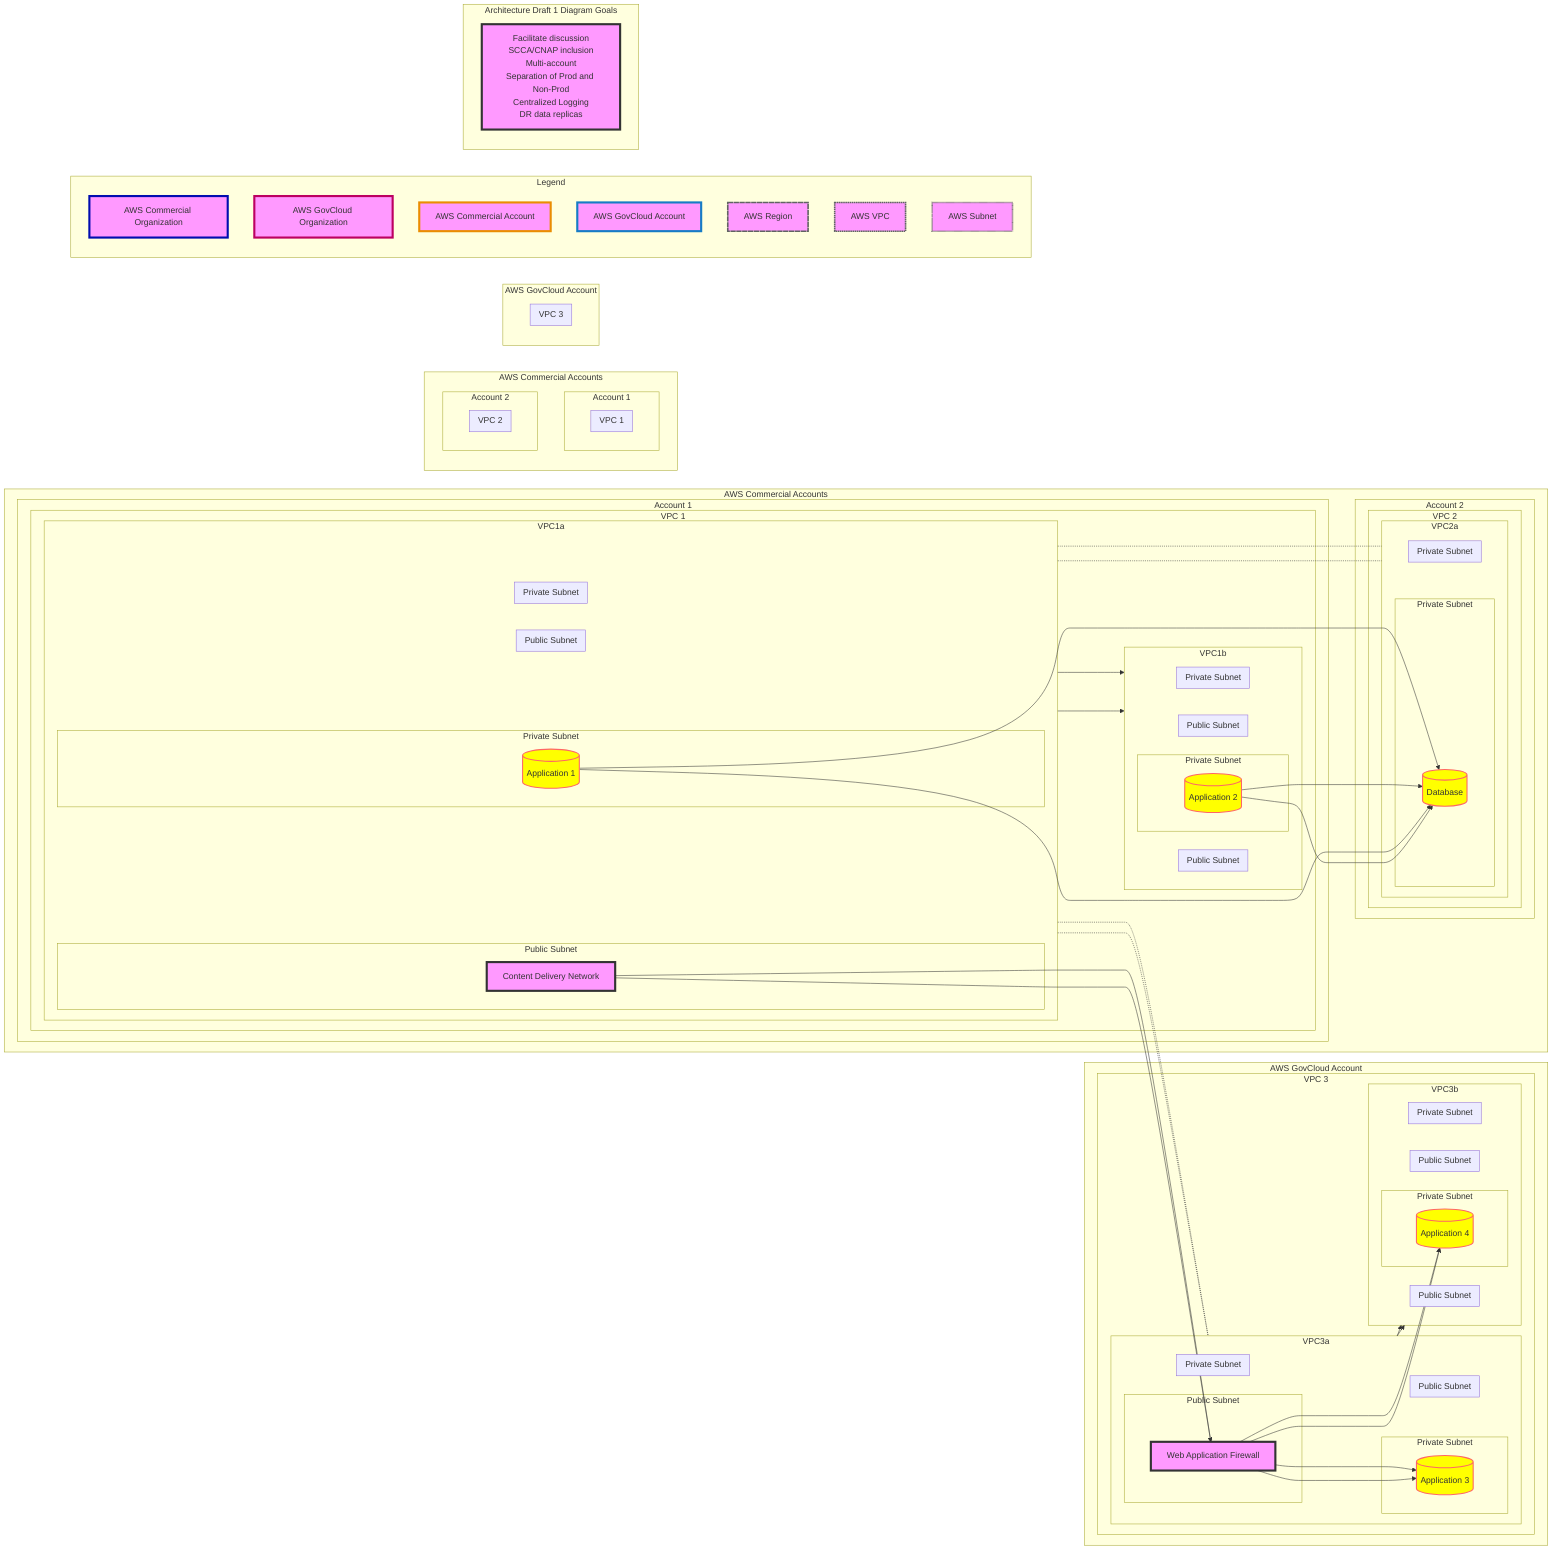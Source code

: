 %%title: High Level Network Diagram

graph LR

%%style
classDef govAcctStyle stroke:#167CC5,stroke-width:4px
classDef comAcctStyle stroke:#ea8d02,stroke-width:4px
classDef govOrgStyle stroke:#bc0061,stroke-width:4px
classDef comOrgStyle stroke:#010daf,stroke-width:4px
classDef regionStyle stroke:#616363,stroke-width:3px,stroke-dasharray: 10 1
classDef vpcStyle stroke:#616363,stroke-width:3px,stroke-dasharray: 3 1
classDef azStyle stroke:#616363,stroke-width:3px,stroke-dasharray: 3 1
classDef subnetStyle stroke:#616363,stroke-width:3px,stroke-dasharray: 1 1

    subgraph AWS Commercial Accounts
        subgraph Account 1
            subgraph VPC 1
                VPC1a[AZ 1a]
                VPC1b[AZ 1b]
                VPC1a --> VPC1b
                subgraph VPC1a
                    subgraph Public Subnet
                        CDN[Content Delivery Network]
                    end
                    subgraph Private Subnet
                        App1[(Application 1)]
                    end
                end
                subgraph VPC1b
                    subgraph Public Subnet
                    end
                    subgraph Private Subnet
                        App2[(Application 2)]
                    end
                end
            end
        end

        subgraph Account 2
            subgraph VPC 2
                VPC2a[AZ 2a]
                subgraph VPC2a
                    subgraph Private Subnet
                        DB[(Database)]
                    end
                end
            end
        end
        VPC1a -.- VPC2a[Peering Connection]
    end

    subgraph AWS GovCloud Account
        subgraph VPC 3
            VPC3a[AZ 3a]
            VPC3b[AZ 3b]
            VPC3a --> VPC3b
            subgraph VPC3a
                subgraph Public Subnet
                    WAF[Web Application Firewall]
                end
                subgraph Private Subnet
                    App3[(Application 3)]
                end
            end
            subgraph VPC3b
                subgraph Public Subnet
                end
                subgraph Private Subnet
                    App4[(Application 4)]
                end
            end
        end
        VPC1a -.- VPC3a[Peering Connection]
    end

    CDN --> WAF
    WAF --> App3
    WAF --> App4
    App1 --> DB
    App2 --> DB

    classDef default fill:#f9f,stroke:#333,stroke-width:4px;
    classDef special fill:#ff0,stroke:#f66,stroke-width:2px;
    class App1,App2,App3,App4,DB special;


    subgraph AWS Commercial Accounts
        subgraph Account 1
            subgraph VPC 1
                VPC1a[AZ 1a]
                VPC1b[AZ 1b]
                VPC1a --> VPC1b
                subgraph VPC1a
                    subgraph Public Subnet
                        CDN[Content Delivery Network]
                    end
                    subgraph Private Subnet
                        App1[(Application 1)]
                    end
                end
                subgraph VPC1b
                    subgraph Public Subnet
                    end
                    subgraph Private Subnet
                        App2[(Application 2)]
                    end
                end
            end
        end

        subgraph Account 2
            subgraph VPC 2
                VPC2a[AZ 2a]
                subgraph VPC2a
                    subgraph Private Subnet
                        DB[(Database)]
                    end
                end
            end
        end
        VPC1a -.- VPC2a[Peering Connection]
    end

    subgraph AWS GovCloud Account
        subgraph VPC 3
            VPC3a[AZ 3a]
            VPC3b[AZ 3b]
            VPC3a --> VPC3b
            subgraph VPC3a
                subgraph Public Subnet
                    WAF[Web Application Firewall]
                end
                subgraph Private Subnet
                    App3[(Application 3)]
                end
            end
            subgraph VPC3b
                subgraph Public Subnet
                end
                subgraph Private Subnet
                    App4[(Application 4)]
                end
            end
        end
        VPC1a -.- VPC3a[Peering Connection]
    end

    CDN --> WAF
    WAF --> App3
    WAF --> App4
    App1 --> DB
    App2 --> DB

    classDef default fill:#f9f,stroke:#333,stroke-width:4px;
    classDef special fill:#ff0,stroke:#f66,stroke-width:2px;
    class App1,App2,App3,App4,DB special;


%%Legend
  subgraph Legend
    direction TB
    legend_CommOrg[AWS Commercial Organization]:::comOrgStyle
    legend_GovOrg[AWS GovCloud Organization]:::govOrgStyle
    legend_CommAcct[AWS Commercial Account]:::comAcctStyle
    legend_GovAcct[AWS GovCloud Account]:::govAcctStyle
    legend_region[AWS Region]:::regionStyle
    legend_vpc[AWS VPC]:::vpcStyle
    legend_subnet[AWS Subnet]:::subnetStyle
  end

%%Goals
  subgraph Architecture Draft 1 Diagram Goals
    textbox[Facilitate discussion<br>SCCA/CNAP inclusion<br>Multi-account<br>Separation of Prod and Non-Prod<br>Centralized Logging<br>DR data replicas]
  end
